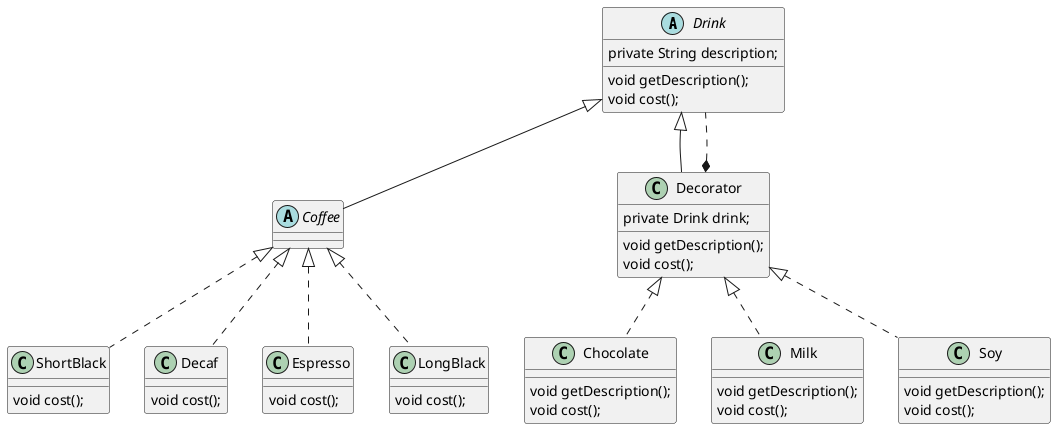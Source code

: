 @startuml
'https://plantuml.com/class-diagram

/'装饰者设计模式解决星巴克咖啡订单'/

/'抽象饮料层 --component'/
abstract class Drink{
    private String description;
    void getDescription();
    void cost();
}


/'咖啡缓冲层（因为具体的单品咖啡比较多）'/
abstract class Coffee{
    /'将单品咖啡的共同点都抽象到缓冲层'/
}

/'继承'/
Drink <|-- Coffee

/'各种不同种类的单品咖啡'/
class ShortBlack{
    void cost();
}
class Decaf{
    void cost();
}

class Espresso{
    void cost();
}
class LongBlack{
    void cost();
}

/'实现'/
Coffee <|.. ShortBlack
Coffee <|.. Decaf
Coffee <|.. Espresso
Coffee <|.. LongBlack

/'以上三个部分组成了被修饰者'/


/'装饰类(包含一个被装饰对象component)'/
class Decorator{
    private Drink drink;
    void getDescription();
    /'费用叠加计算--递归'/
    void cost();
}
/'组合'/
Decorator *.. Drink
/'可以不需要继承'/
Drink <|-- Decorator



/'具体装饰类(各种调料)'/
class Chocolate{
    void getDescription();
    void cost();
}

class Milk{
    void getDescription();
    void cost();
}

class Soy{
    void getDescription();
    void cost();
}

/'实现'/
Decorator <|.. Chocolate
Decorator <|.. Milk
Decorator <|.. Soy


/'好处在于：如果想增加一个新的单品咖啡，只需要继承coffee
调料不需要发生任何变化
'/

@enduml